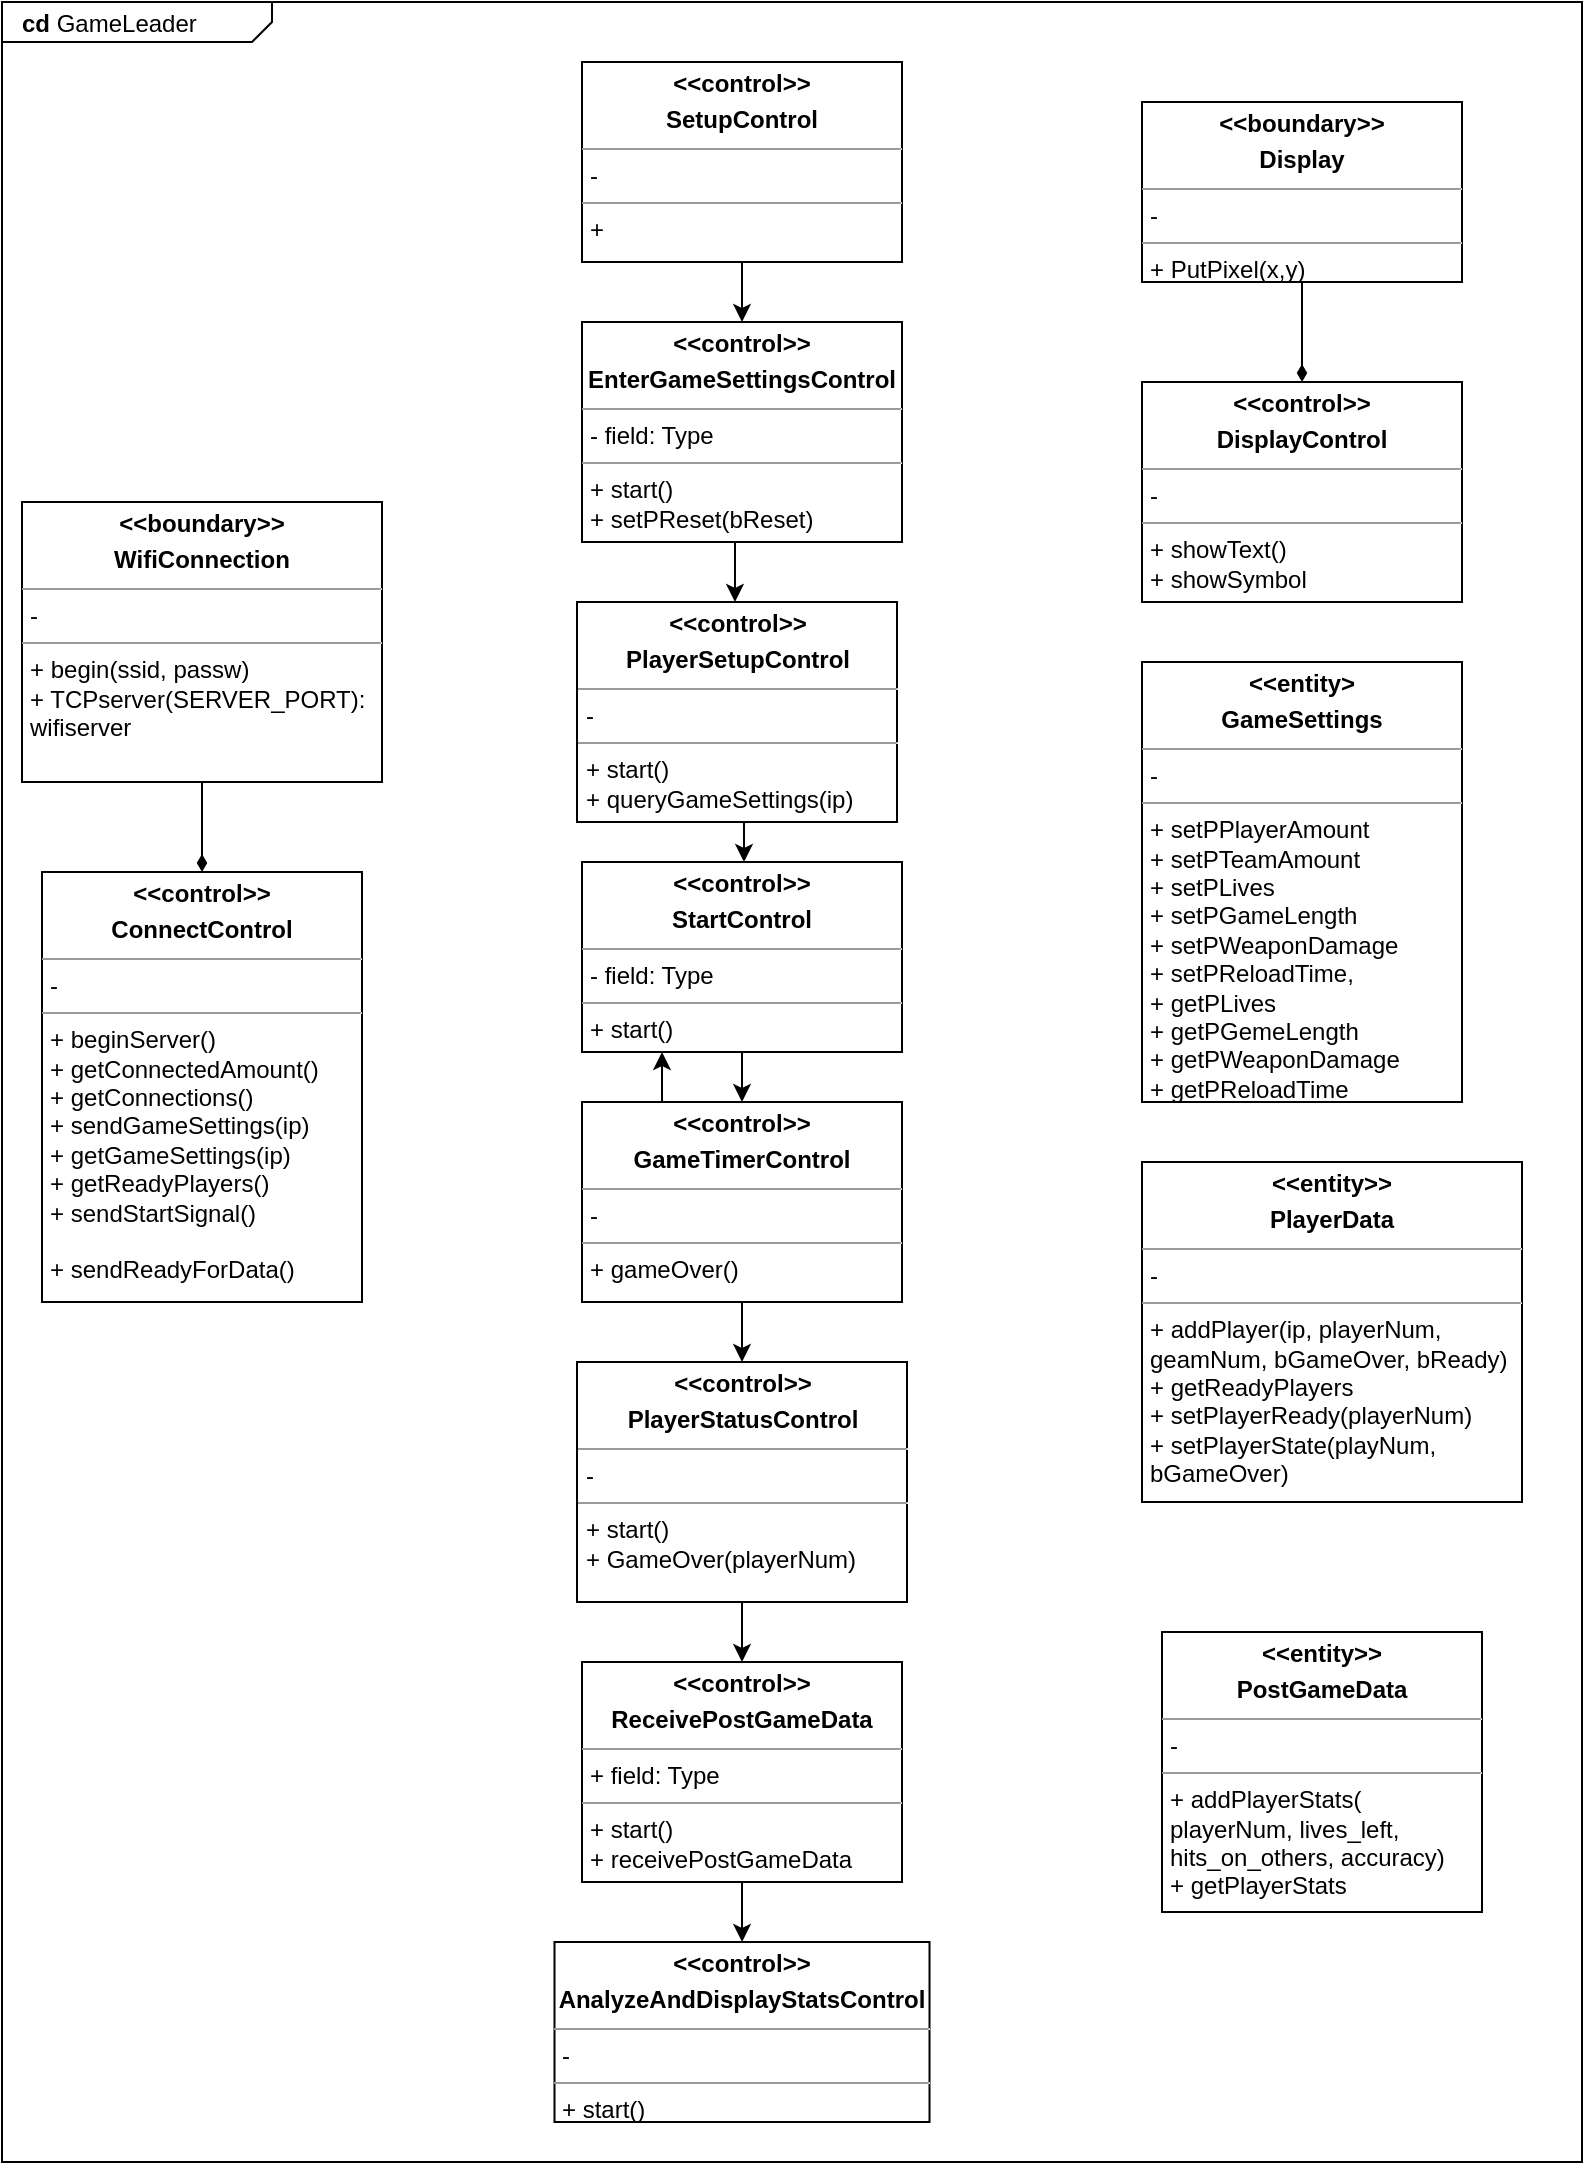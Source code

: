 <mxfile version="21.6.8" type="device">
  <diagram name="Page-1" id="cJP8fMc-UmOoOP6fY3IX">
    <mxGraphModel dx="401" dy="876" grid="1" gridSize="10" guides="1" tooltips="1" connect="1" arrows="1" fold="1" page="1" pageScale="1" pageWidth="850" pageHeight="1100" math="0" shadow="0">
      <root>
        <mxCell id="0" />
        <mxCell id="1" parent="0" />
        <mxCell id="Bzg5Pk6JnB-0GFPdFVEV-1" value="&lt;p style=&quot;margin:0px;margin-top:4px;margin-left:10px;text-align:left;&quot;&gt;&lt;b&gt;cd &lt;/b&gt;GameLeader&lt;/p&gt;" style="html=1;shape=mxgraph.sysml.package;align=left;spacingLeft=5;verticalAlign=top;spacingTop=-3;labelX=135;html=1;overflow=fill;" parent="1" vertex="1">
          <mxGeometry y="50" width="790" height="1080" as="geometry" />
        </mxCell>
        <mxCell id="Bzg5Pk6JnB-0GFPdFVEV-11" style="edgeStyle=orthogonalEdgeStyle;rounded=0;orthogonalLoop=1;jettySize=auto;html=1;exitX=0.5;exitY=1;exitDx=0;exitDy=0;" parent="1" source="Bzg5Pk6JnB-0GFPdFVEV-8" target="Bzg5Pk6JnB-0GFPdFVEV-10" edge="1">
          <mxGeometry relative="1" as="geometry" />
        </mxCell>
        <mxCell id="Bzg5Pk6JnB-0GFPdFVEV-8" value="&lt;p style=&quot;margin:0px;margin-top:4px;text-align:center;&quot;&gt;&lt;b&gt;&amp;lt;&amp;lt;control&amp;gt;&amp;gt;&lt;/b&gt;&lt;/p&gt;&lt;p style=&quot;margin:0px;margin-top:4px;text-align:center;&quot;&gt;&lt;b&gt;SetupControl&lt;/b&gt;&lt;/p&gt;&lt;hr size=&quot;1&quot;&gt;&lt;p style=&quot;margin:0px;margin-left:4px;&quot;&gt;-&lt;/p&gt;&lt;hr size=&quot;1&quot;&gt;&lt;p style=&quot;margin:0px;margin-left:4px;&quot;&gt;+&lt;/p&gt;" style="verticalAlign=top;align=left;overflow=fill;fontSize=12;fontFamily=Helvetica;html=1;whiteSpace=wrap;" parent="1" vertex="1">
          <mxGeometry x="290" y="80" width="160" height="100" as="geometry" />
        </mxCell>
        <mxCell id="nL04C2b0CSN5GD0Pc-CO-19" style="edgeStyle=orthogonalEdgeStyle;rounded=0;orthogonalLoop=1;jettySize=auto;html=1;exitX=0.5;exitY=1;exitDx=0;exitDy=0;" edge="1" parent="1">
          <mxGeometry relative="1" as="geometry">
            <mxPoint x="369" y="320" as="sourcePoint" />
            <mxPoint x="366.488" y="350" as="targetPoint" />
          </mxGeometry>
        </mxCell>
        <mxCell id="Bzg5Pk6JnB-0GFPdFVEV-10" value="&lt;p style=&quot;margin:0px;margin-top:4px;text-align:center;&quot;&gt;&lt;b&gt;&amp;lt;&amp;lt;control&amp;gt;&amp;gt;&lt;/b&gt;&lt;/p&gt;&lt;p style=&quot;margin:0px;margin-top:4px;text-align:center;&quot;&gt;&lt;b&gt;EnterGameSettingsControl&lt;/b&gt;&lt;/p&gt;&lt;hr size=&quot;1&quot;&gt;&lt;p style=&quot;margin:0px;margin-left:4px;&quot;&gt;- field: Type&lt;/p&gt;&lt;hr size=&quot;1&quot;&gt;&lt;p style=&quot;margin:0px;margin-left:4px;&quot;&gt;+ start()&lt;/p&gt;&lt;p style=&quot;margin:0px;margin-left:4px;&quot;&gt;+ setPReset(bReset)&lt;/p&gt;" style="verticalAlign=top;align=left;overflow=fill;fontSize=12;fontFamily=Helvetica;html=1;whiteSpace=wrap;" parent="1" vertex="1">
          <mxGeometry x="290" y="210" width="160" height="110" as="geometry" />
        </mxCell>
        <mxCell id="nL04C2b0CSN5GD0Pc-CO-6" style="edgeStyle=orthogonalEdgeStyle;rounded=0;orthogonalLoop=1;jettySize=auto;html=1;exitX=0.5;exitY=1;exitDx=0;exitDy=0;" edge="1" parent="1" source="nL04C2b0CSN5GD0Pc-CO-1" target="nL04C2b0CSN5GD0Pc-CO-5">
          <mxGeometry relative="1" as="geometry" />
        </mxCell>
        <mxCell id="nL04C2b0CSN5GD0Pc-CO-1" value="&lt;p style=&quot;margin:0px;margin-top:4px;text-align:center;&quot;&gt;&lt;b&gt;&amp;lt;&amp;lt;control&amp;gt;&amp;gt;&lt;/b&gt;&lt;/p&gt;&lt;p style=&quot;margin:0px;margin-top:4px;text-align:center;&quot;&gt;&lt;b&gt;StartControl&lt;/b&gt;&lt;/p&gt;&lt;hr size=&quot;1&quot;&gt;&lt;p style=&quot;margin:0px;margin-left:4px;&quot;&gt;- field: Type&lt;/p&gt;&lt;hr size=&quot;1&quot;&gt;&lt;p style=&quot;margin:0px;margin-left:4px;&quot;&gt;+ start()&lt;/p&gt;" style="verticalAlign=top;align=left;overflow=fill;fontSize=12;fontFamily=Helvetica;html=1;whiteSpace=wrap;" vertex="1" parent="1">
          <mxGeometry x="290" y="480" width="160" height="95" as="geometry" />
        </mxCell>
        <mxCell id="nL04C2b0CSN5GD0Pc-CO-10" style="edgeStyle=orthogonalEdgeStyle;rounded=0;orthogonalLoop=1;jettySize=auto;html=1;exitX=0.5;exitY=1;exitDx=0;exitDy=0;" edge="1" parent="1" source="nL04C2b0CSN5GD0Pc-CO-3" target="nL04C2b0CSN5GD0Pc-CO-9">
          <mxGeometry relative="1" as="geometry" />
        </mxCell>
        <mxCell id="nL04C2b0CSN5GD0Pc-CO-3" value="&lt;p style=&quot;margin:0px;margin-top:4px;text-align:center;&quot;&gt;&lt;b&gt;&amp;lt;&amp;lt;control&amp;gt;&amp;gt;&lt;/b&gt;&lt;/p&gt;&lt;p style=&quot;margin:0px;margin-top:4px;text-align:center;&quot;&gt;&lt;b&gt;PlayerStatusControl&lt;/b&gt;&lt;/p&gt;&lt;hr size=&quot;1&quot;&gt;&lt;p style=&quot;margin:0px;margin-left:4px;&quot;&gt;-&lt;/p&gt;&lt;hr size=&quot;1&quot;&gt;&lt;p style=&quot;margin:0px;margin-left:4px;&quot;&gt;+ start()&lt;/p&gt;&lt;p style=&quot;margin:0px;margin-left:4px;&quot;&gt;+ GameOver(playerNum)&lt;br&gt;&lt;/p&gt;" style="verticalAlign=top;align=left;overflow=fill;fontSize=12;fontFamily=Helvetica;html=1;whiteSpace=wrap;" vertex="1" parent="1">
          <mxGeometry x="287.5" y="730" width="165" height="120" as="geometry" />
        </mxCell>
        <mxCell id="nL04C2b0CSN5GD0Pc-CO-7" style="edgeStyle=orthogonalEdgeStyle;rounded=0;orthogonalLoop=1;jettySize=auto;html=1;exitX=0.25;exitY=0;exitDx=0;exitDy=0;entryX=0.25;entryY=1;entryDx=0;entryDy=0;" edge="1" parent="1" source="nL04C2b0CSN5GD0Pc-CO-5" target="nL04C2b0CSN5GD0Pc-CO-1">
          <mxGeometry relative="1" as="geometry" />
        </mxCell>
        <mxCell id="nL04C2b0CSN5GD0Pc-CO-8" style="edgeStyle=orthogonalEdgeStyle;rounded=0;orthogonalLoop=1;jettySize=auto;html=1;exitX=0.5;exitY=1;exitDx=0;exitDy=0;" edge="1" parent="1" source="nL04C2b0CSN5GD0Pc-CO-5" target="nL04C2b0CSN5GD0Pc-CO-3">
          <mxGeometry relative="1" as="geometry" />
        </mxCell>
        <mxCell id="nL04C2b0CSN5GD0Pc-CO-5" value="&lt;p style=&quot;margin:0px;margin-top:4px;text-align:center;&quot;&gt;&lt;b&gt;&amp;lt;&amp;lt;control&amp;gt;&amp;gt;&lt;/b&gt;&lt;/p&gt;&lt;p style=&quot;margin:0px;margin-top:4px;text-align:center;&quot;&gt;&lt;b&gt;GameTimerControl&lt;/b&gt;&lt;/p&gt;&lt;hr size=&quot;1&quot;&gt;&lt;p style=&quot;margin:0px;margin-left:4px;&quot;&gt;-&lt;/p&gt;&lt;hr size=&quot;1&quot;&gt;&lt;p style=&quot;margin:0px;margin-left:4px;&quot;&gt;+ gameOver()&lt;/p&gt;" style="verticalAlign=top;align=left;overflow=fill;fontSize=12;fontFamily=Helvetica;html=1;whiteSpace=wrap;" vertex="1" parent="1">
          <mxGeometry x="290" y="600" width="160" height="100" as="geometry" />
        </mxCell>
        <mxCell id="nL04C2b0CSN5GD0Pc-CO-14" style="edgeStyle=orthogonalEdgeStyle;rounded=0;orthogonalLoop=1;jettySize=auto;html=1;exitX=0.5;exitY=1;exitDx=0;exitDy=0;" edge="1" parent="1" source="nL04C2b0CSN5GD0Pc-CO-9" target="nL04C2b0CSN5GD0Pc-CO-13">
          <mxGeometry relative="1" as="geometry" />
        </mxCell>
        <mxCell id="nL04C2b0CSN5GD0Pc-CO-9" value="&lt;p style=&quot;margin:0px;margin-top:4px;text-align:center;&quot;&gt;&lt;b&gt;&amp;lt;&amp;lt;control&amp;gt;&amp;gt;&lt;/b&gt;&lt;/p&gt;&lt;p style=&quot;margin:0px;margin-top:4px;text-align:center;&quot;&gt;&lt;b&gt;ReceivePostGameData&lt;/b&gt;&lt;/p&gt;&lt;hr size=&quot;1&quot;&gt;&lt;p style=&quot;margin:0px;margin-left:4px;&quot;&gt;+ field: Type&lt;/p&gt;&lt;hr size=&quot;1&quot;&gt;&lt;p style=&quot;margin:0px;margin-left:4px;&quot;&gt;+ start()&lt;/p&gt;&lt;p style=&quot;margin:0px;margin-left:4px;&quot;&gt;+ receivePostGameData&lt;/p&gt;" style="verticalAlign=top;align=left;overflow=fill;fontSize=12;fontFamily=Helvetica;html=1;whiteSpace=wrap;" vertex="1" parent="1">
          <mxGeometry x="290" y="880" width="160" height="110" as="geometry" />
        </mxCell>
        <mxCell id="nL04C2b0CSN5GD0Pc-CO-13" value="&lt;p style=&quot;margin:0px;margin-top:4px;text-align:center;&quot;&gt;&lt;b&gt;&amp;lt;&amp;lt;control&amp;gt;&amp;gt;&lt;/b&gt;&lt;/p&gt;&lt;p style=&quot;margin:0px;margin-top:4px;text-align:center;&quot;&gt;&lt;b&gt;AnalyzeAndDisplayStatsControl&lt;/b&gt;&lt;/p&gt;&lt;hr size=&quot;1&quot;&gt;&lt;p style=&quot;margin:0px;margin-left:4px;&quot;&gt;-&lt;/p&gt;&lt;hr size=&quot;1&quot;&gt;&lt;p style=&quot;margin:0px;margin-left:4px;&quot;&gt;+ start()&lt;/p&gt;" style="verticalAlign=top;align=left;overflow=fill;fontSize=12;fontFamily=Helvetica;html=1;whiteSpace=wrap;" vertex="1" parent="1">
          <mxGeometry x="276.25" y="1020" width="187.5" height="90" as="geometry" />
        </mxCell>
        <mxCell id="nL04C2b0CSN5GD0Pc-CO-22" style="edgeStyle=orthogonalEdgeStyle;rounded=0;orthogonalLoop=1;jettySize=auto;html=1;exitX=0.5;exitY=0;exitDx=0;exitDy=0;startArrow=diamondThin;startFill=1;endArrow=none;endFill=0;" edge="1" parent="1" source="nL04C2b0CSN5GD0Pc-CO-17" target="nL04C2b0CSN5GD0Pc-CO-21">
          <mxGeometry relative="1" as="geometry" />
        </mxCell>
        <mxCell id="nL04C2b0CSN5GD0Pc-CO-17" value="&lt;p style=&quot;margin:0px;margin-top:4px;text-align:center;&quot;&gt;&lt;b&gt;&amp;lt;&amp;lt;control&amp;gt;&amp;gt;&lt;/b&gt;&lt;/p&gt;&lt;p style=&quot;margin:0px;margin-top:4px;text-align:center;&quot;&gt;&lt;b&gt;ConnectControl&lt;/b&gt;&lt;/p&gt;&lt;hr size=&quot;1&quot;&gt;&lt;p style=&quot;margin:0px;margin-left:4px;&quot;&gt;-&lt;/p&gt;&lt;hr size=&quot;1&quot;&gt;&lt;p style=&quot;margin:0px;margin-left:4px;&quot;&gt;+ beginServer()&lt;/p&gt;&lt;p style=&quot;margin:0px;margin-left:4px;&quot;&gt;+ getConnectedAmount()&lt;/p&gt;&lt;p style=&quot;margin:0px;margin-left:4px;&quot;&gt;+ getConnections()&lt;/p&gt;&lt;p style=&quot;margin:0px;margin-left:4px;&quot;&gt;+ sendGameSettings(ip)&lt;/p&gt;&lt;p style=&quot;margin:0px;margin-left:4px;&quot;&gt;+ getGameSettings(ip)&lt;/p&gt;&lt;p style=&quot;margin:0px;margin-left:4px;&quot;&gt;+ getReadyPlayers()&lt;/p&gt;&lt;p style=&quot;margin:0px;margin-left:4px;&quot;&gt;+ sendStartSignal()&lt;/p&gt;&lt;p style=&quot;margin:0px;margin-left:4px;&quot;&gt;&lt;br&gt;&lt;/p&gt;&lt;p style=&quot;margin:0px;margin-left:4px;&quot;&gt;+ sendReadyForData()&lt;/p&gt;" style="verticalAlign=top;align=left;overflow=fill;fontSize=12;fontFamily=Helvetica;html=1;whiteSpace=wrap;" vertex="1" parent="1">
          <mxGeometry x="20" y="485" width="160" height="215" as="geometry" />
        </mxCell>
        <mxCell id="nL04C2b0CSN5GD0Pc-CO-20" style="edgeStyle=orthogonalEdgeStyle;rounded=0;orthogonalLoop=1;jettySize=auto;html=1;exitX=0.5;exitY=1;exitDx=0;exitDy=0;" edge="1" parent="1">
          <mxGeometry relative="1" as="geometry">
            <mxPoint x="368.5" y="460" as="sourcePoint" />
            <mxPoint x="371" y="480" as="targetPoint" />
          </mxGeometry>
        </mxCell>
        <mxCell id="nL04C2b0CSN5GD0Pc-CO-18" value="&lt;p style=&quot;margin:0px;margin-top:4px;text-align:center;&quot;&gt;&lt;b&gt;&amp;lt;&amp;lt;control&amp;gt;&amp;gt;&lt;/b&gt;&lt;/p&gt;&lt;p style=&quot;margin:0px;margin-top:4px;text-align:center;&quot;&gt;&lt;b&gt;PlayerSetupControl&lt;/b&gt;&lt;/p&gt;&lt;hr size=&quot;1&quot;&gt;&lt;p style=&quot;margin:0px;margin-left:4px;&quot;&gt;-&lt;/p&gt;&lt;hr size=&quot;1&quot;&gt;&lt;p style=&quot;margin:0px;margin-left:4px;&quot;&gt;+ start()&lt;/p&gt;&lt;p style=&quot;margin:0px;margin-left:4px;&quot;&gt;+ queryGameSettings(ip)&lt;/p&gt;" style="verticalAlign=top;align=left;overflow=fill;fontSize=12;fontFamily=Helvetica;html=1;whiteSpace=wrap;" vertex="1" parent="1">
          <mxGeometry x="287.5" y="350" width="160" height="110" as="geometry" />
        </mxCell>
        <mxCell id="nL04C2b0CSN5GD0Pc-CO-21" value="&lt;p style=&quot;margin:0px;margin-top:4px;text-align:center;&quot;&gt;&lt;b&gt;&amp;lt;&amp;lt;boundary&amp;gt;&amp;gt;&lt;/b&gt;&lt;/p&gt;&lt;p style=&quot;margin:0px;margin-top:4px;text-align:center;&quot;&gt;&lt;b&gt;WifiConnection&lt;/b&gt;&lt;/p&gt;&lt;hr size=&quot;1&quot;&gt;&lt;p style=&quot;margin:0px;margin-left:4px;&quot;&gt;-&lt;/p&gt;&lt;hr size=&quot;1&quot;&gt;&lt;p style=&quot;margin:0px;margin-left:4px;&quot;&gt;+ begin(ssid, passw)&lt;/p&gt;&lt;p style=&quot;margin:0px;margin-left:4px;&quot;&gt;+ TCPserver(SERVER_PORT): wifiserver&lt;/p&gt;" style="verticalAlign=top;align=left;overflow=fill;fontSize=12;fontFamily=Helvetica;html=1;whiteSpace=wrap;" vertex="1" parent="1">
          <mxGeometry x="10" y="300" width="180" height="140" as="geometry" />
        </mxCell>
        <mxCell id="nL04C2b0CSN5GD0Pc-CO-24" value="&lt;p style=&quot;margin:0px;margin-top:4px;text-align:center;&quot;&gt;&lt;b&gt;&amp;lt;&amp;lt;control&amp;gt;&amp;gt;&lt;/b&gt;&lt;/p&gt;&lt;p style=&quot;margin:0px;margin-top:4px;text-align:center;&quot;&gt;&lt;b&gt;DisplayControl&lt;/b&gt;&lt;/p&gt;&lt;hr size=&quot;1&quot;&gt;&lt;p style=&quot;margin:0px;margin-left:4px;&quot;&gt;-&lt;/p&gt;&lt;hr size=&quot;1&quot;&gt;&lt;p style=&quot;margin:0px;margin-left:4px;&quot;&gt;+ showText()&lt;/p&gt;&lt;p style=&quot;margin:0px;margin-left:4px;&quot;&gt;+ showSymbol&lt;/p&gt;" style="verticalAlign=top;align=left;overflow=fill;fontSize=12;fontFamily=Helvetica;html=1;whiteSpace=wrap;" vertex="1" parent="1">
          <mxGeometry x="570" y="240" width="160" height="110" as="geometry" />
        </mxCell>
        <mxCell id="nL04C2b0CSN5GD0Pc-CO-25" value="&lt;p style=&quot;margin:0px;margin-top:4px;text-align:center;&quot;&gt;&lt;b&gt;&amp;lt;&amp;lt;entity&amp;gt;&lt;/b&gt;&lt;/p&gt;&lt;p style=&quot;margin:0px;margin-top:4px;text-align:center;&quot;&gt;&lt;b&gt;GameSettings&lt;/b&gt;&lt;/p&gt;&lt;hr size=&quot;1&quot;&gt;&lt;p style=&quot;margin:0px;margin-left:4px;&quot;&gt;-&lt;/p&gt;&lt;hr size=&quot;1&quot;&gt;&lt;p style=&quot;margin:0px;margin-left:4px;&quot;&gt;+ setPPlayerAmount&lt;/p&gt;&lt;p style=&quot;margin:0px;margin-left:4px;&quot;&gt;+ setPTeamAmount&lt;/p&gt;&lt;p style=&quot;margin:0px;margin-left:4px;&quot;&gt;+ setPLives&lt;/p&gt;&lt;p style=&quot;margin:0px;margin-left:4px;&quot;&gt;+ setPGameLength&lt;/p&gt;&lt;p style=&quot;margin:0px;margin-left:4px;&quot;&gt;+ setPWeaponDamage&lt;/p&gt;&lt;p style=&quot;margin:0px;margin-left:4px;&quot;&gt;+ setPReloadTime,&lt;/p&gt;&lt;p style=&quot;margin:0px;margin-left:4px;&quot;&gt;+ getPLives&lt;/p&gt;&lt;p style=&quot;margin:0px;margin-left:4px;&quot;&gt;+ getPGemeLength&lt;/p&gt;&lt;p style=&quot;margin:0px;margin-left:4px;&quot;&gt;+ getPWeaponDamage&lt;/p&gt;&lt;p style=&quot;margin:0px;margin-left:4px;&quot;&gt;+ getPReloadTime&lt;/p&gt;" style="verticalAlign=top;align=left;overflow=fill;fontSize=12;fontFamily=Helvetica;html=1;whiteSpace=wrap;" vertex="1" parent="1">
          <mxGeometry x="570" y="380" width="160" height="220" as="geometry" />
        </mxCell>
        <mxCell id="nL04C2b0CSN5GD0Pc-CO-26" value="&lt;p style=&quot;margin:0px;margin-top:4px;text-align:center;&quot;&gt;&lt;b&gt;&amp;lt;&amp;lt;entity&amp;gt;&amp;gt;&lt;/b&gt;&lt;/p&gt;&lt;p style=&quot;margin:0px;margin-top:4px;text-align:center;&quot;&gt;&lt;b&gt;PlayerData&lt;/b&gt;&lt;/p&gt;&lt;hr size=&quot;1&quot;&gt;&lt;p style=&quot;margin:0px;margin-left:4px;&quot;&gt;-&lt;/p&gt;&lt;hr size=&quot;1&quot;&gt;&lt;p style=&quot;margin:0px;margin-left:4px;&quot;&gt;+ addPlayer(ip, playerNum, geamNum, bGameOver, bReady)&lt;/p&gt;&lt;p style=&quot;margin:0px;margin-left:4px;&quot;&gt;+ getReadyPlayers&lt;/p&gt;&lt;p style=&quot;margin:0px;margin-left:4px;&quot;&gt;+ setPlayerReady(playerNum)&lt;/p&gt;&lt;p style=&quot;margin:0px;margin-left:4px;&quot;&gt;+ setPlayerState(playNum, bGameOver)&lt;/p&gt;" style="verticalAlign=top;align=left;overflow=fill;fontSize=12;fontFamily=Helvetica;html=1;whiteSpace=wrap;" vertex="1" parent="1">
          <mxGeometry x="570" y="630" width="190" height="170" as="geometry" />
        </mxCell>
        <mxCell id="nL04C2b0CSN5GD0Pc-CO-27" value="&lt;p style=&quot;margin:0px;margin-top:4px;text-align:center;&quot;&gt;&lt;b&gt;&amp;lt;&amp;lt;entity&amp;gt;&amp;gt;&lt;/b&gt;&lt;/p&gt;&lt;p style=&quot;margin:0px;margin-top:4px;text-align:center;&quot;&gt;&lt;b&gt;PostGameData&lt;/b&gt;&lt;/p&gt;&lt;hr size=&quot;1&quot;&gt;&lt;p style=&quot;margin:0px;margin-left:4px;&quot;&gt;-&lt;/p&gt;&lt;hr size=&quot;1&quot;&gt;&lt;p style=&quot;margin:0px;margin-left:4px;&quot;&gt;+ addPlayerStats( playerNum, lives_left, hits_on_others, accuracy)&lt;/p&gt;&lt;p style=&quot;margin:0px;margin-left:4px;&quot;&gt;+ getPlayerStats&lt;/p&gt;" style="verticalAlign=top;align=left;overflow=fill;fontSize=12;fontFamily=Helvetica;html=1;whiteSpace=wrap;" vertex="1" parent="1">
          <mxGeometry x="580" y="865" width="160" height="140" as="geometry" />
        </mxCell>
        <mxCell id="nL04C2b0CSN5GD0Pc-CO-29" style="edgeStyle=orthogonalEdgeStyle;rounded=0;orthogonalLoop=1;jettySize=auto;html=1;exitX=0.5;exitY=1;exitDx=0;exitDy=0;endArrow=diamondThin;endFill=1;" edge="1" parent="1" source="nL04C2b0CSN5GD0Pc-CO-28" target="nL04C2b0CSN5GD0Pc-CO-24">
          <mxGeometry relative="1" as="geometry" />
        </mxCell>
        <mxCell id="nL04C2b0CSN5GD0Pc-CO-28" value="&lt;p style=&quot;margin:0px;margin-top:4px;text-align:center;&quot;&gt;&lt;b&gt;&amp;lt;&amp;lt;boundary&amp;gt;&amp;gt;&lt;/b&gt;&lt;/p&gt;&lt;p style=&quot;margin:0px;margin-top:4px;text-align:center;&quot;&gt;&lt;b&gt;Display&lt;/b&gt;&lt;/p&gt;&lt;hr size=&quot;1&quot;&gt;&lt;p style=&quot;margin:0px;margin-left:4px;&quot;&gt;-&lt;/p&gt;&lt;hr size=&quot;1&quot;&gt;&lt;p style=&quot;margin:0px;margin-left:4px;&quot;&gt;+ PutPixel(x,y)&lt;/p&gt;" style="verticalAlign=top;align=left;overflow=fill;fontSize=12;fontFamily=Helvetica;html=1;whiteSpace=wrap;" vertex="1" parent="1">
          <mxGeometry x="570" y="100" width="160" height="90" as="geometry" />
        </mxCell>
      </root>
    </mxGraphModel>
  </diagram>
</mxfile>
